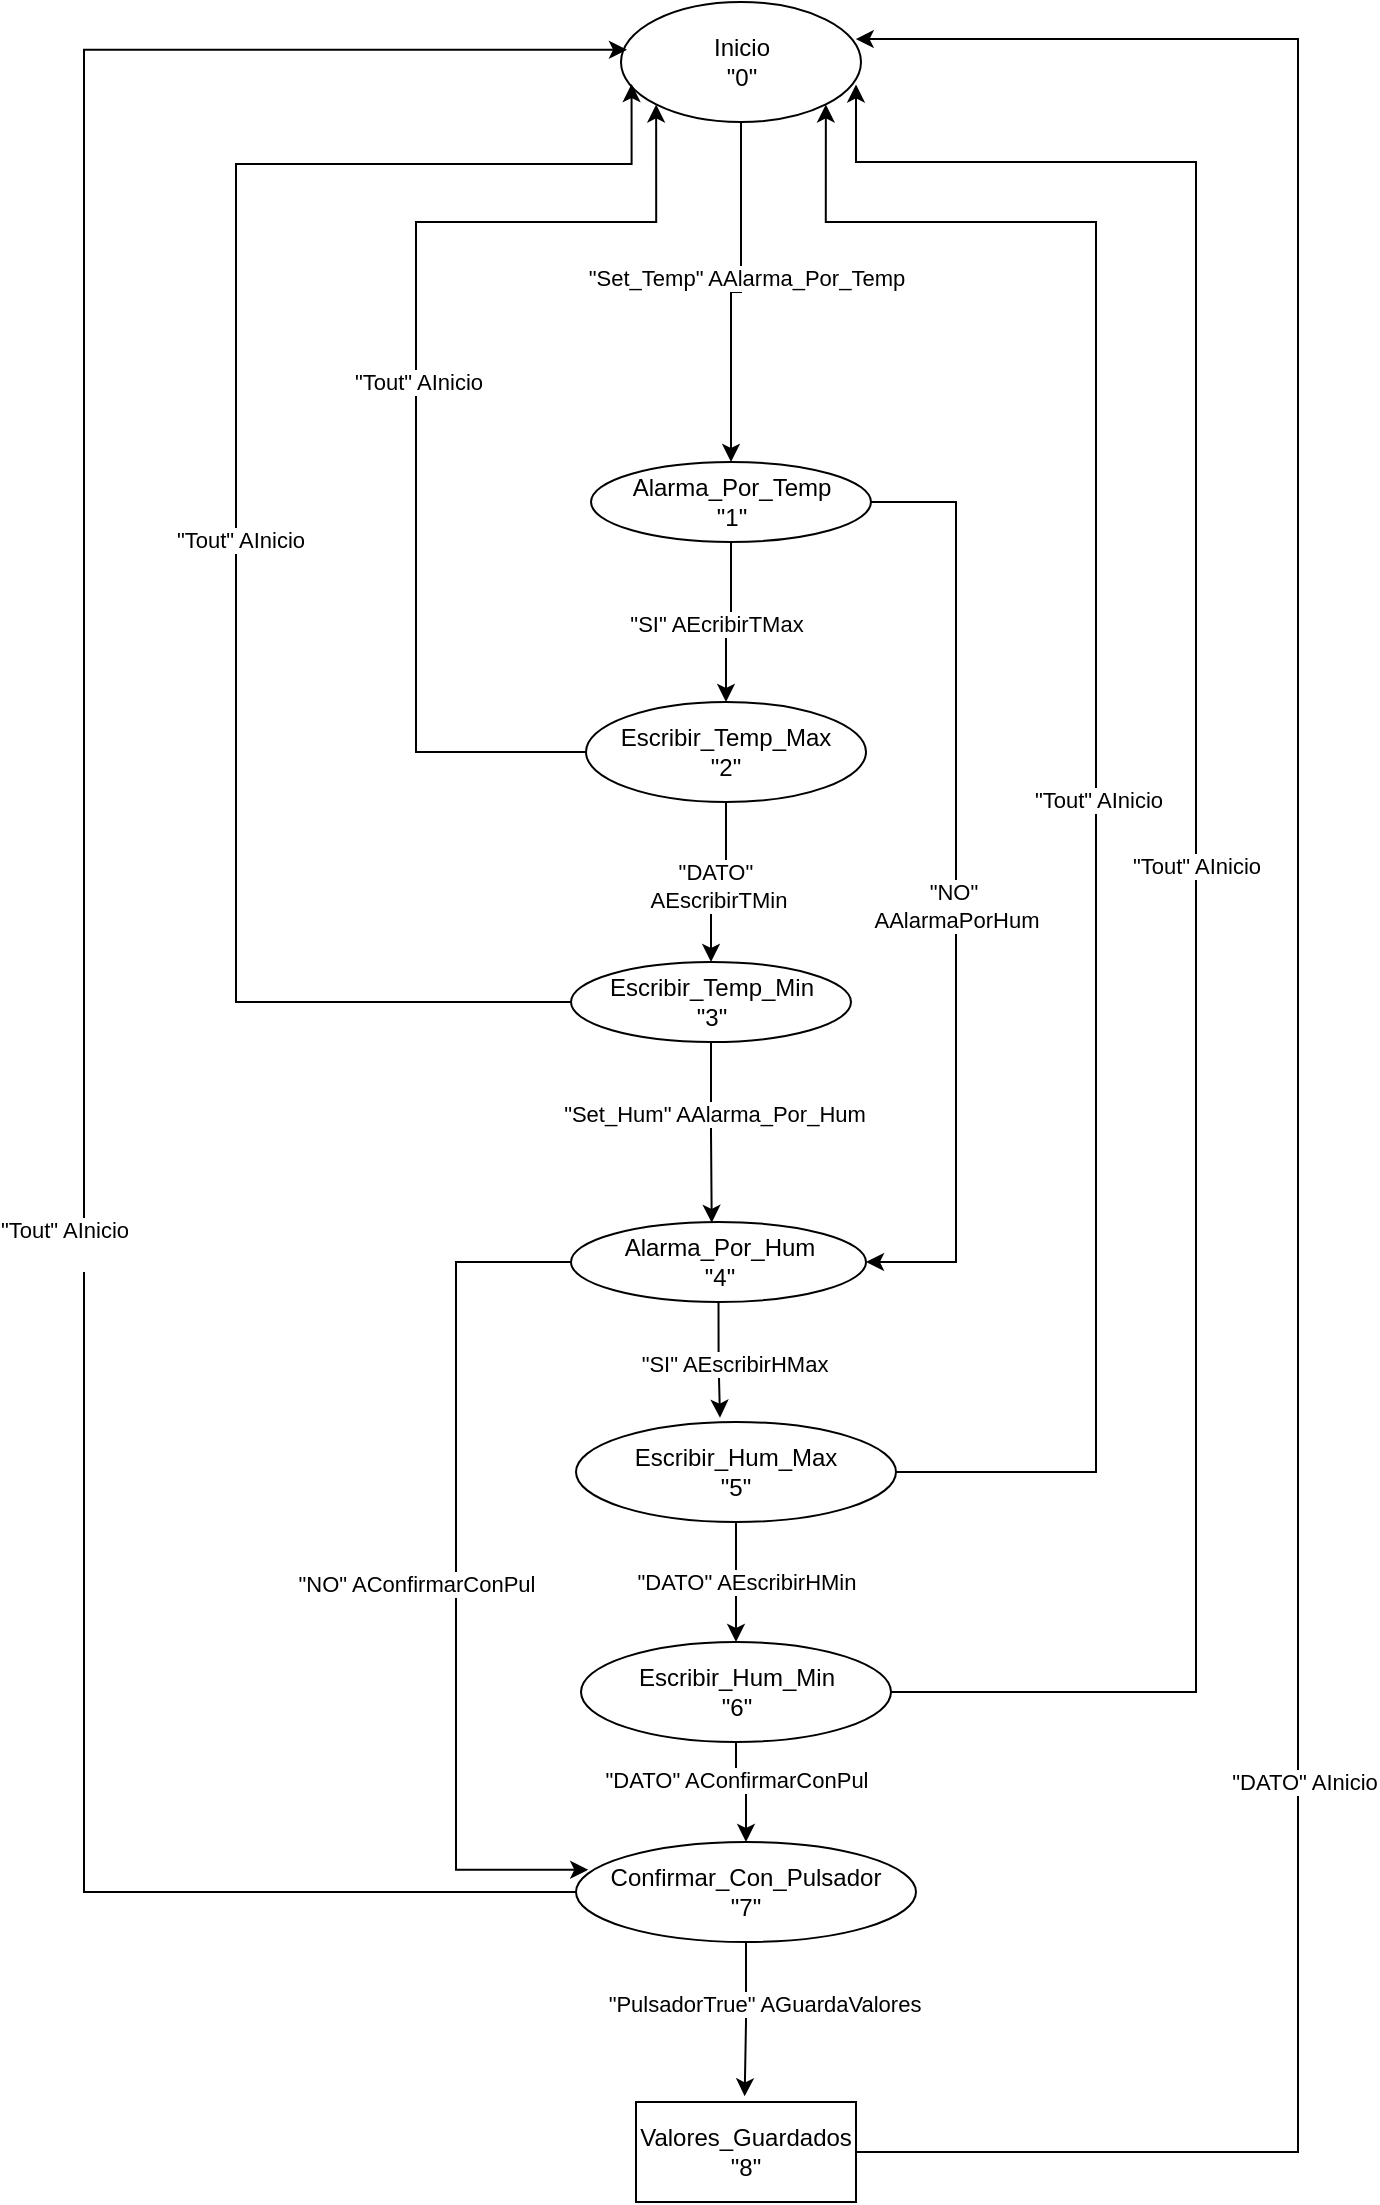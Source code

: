 <mxfile version="24.4.0" type="device">
  <diagram name="Page-1" id="wSb3pIXxHaZCQYWZxsak">
    <mxGraphModel dx="792" dy="573" grid="1" gridSize="10" guides="1" tooltips="1" connect="1" arrows="1" fold="1" page="1" pageScale="1" pageWidth="827" pageHeight="1169" math="0" shadow="0">
      <root>
        <mxCell id="0" />
        <mxCell id="1" parent="0" />
        <mxCell id="gHkvKvIm3D_nOaMs9rWN-1" value="Inicio&lt;div&gt;&quot;0&quot;&lt;/div&gt;" style="ellipse;whiteSpace=wrap;html=1;" parent="1" vertex="1">
          <mxGeometry x="342.5" y="50" width="120" height="60" as="geometry" />
        </mxCell>
        <mxCell id="gHkvKvIm3D_nOaMs9rWN-5" style="edgeStyle=orthogonalEdgeStyle;rounded=0;orthogonalLoop=1;jettySize=auto;html=1;entryX=0.5;entryY=0;entryDx=0;entryDy=0;exitX=0.5;exitY=1;exitDx=0;exitDy=0;" parent="1" source="D1iu8mPuPwEkOPNxLqE6-5" target="gHkvKvIm3D_nOaMs9rWN-4" edge="1">
          <mxGeometry relative="1" as="geometry">
            <mxPoint x="400" y="360" as="sourcePoint" />
          </mxGeometry>
        </mxCell>
        <mxCell id="gHkvKvIm3D_nOaMs9rWN-6" value="&quot;SI&quot; AEcribirTMax" style="edgeLabel;html=1;align=center;verticalAlign=middle;resizable=0;points=[];" parent="gHkvKvIm3D_nOaMs9rWN-5" vertex="1" connectable="0">
          <mxGeometry x="0.108" y="3" relative="1" as="geometry">
            <mxPoint x="-8" y="-2" as="offset" />
          </mxGeometry>
        </mxCell>
        <mxCell id="gHkvKvIm3D_nOaMs9rWN-31" style="edgeStyle=orthogonalEdgeStyle;rounded=0;orthogonalLoop=1;jettySize=auto;html=1;entryX=0.45;entryY=-0.043;entryDx=0;entryDy=0;entryPerimeter=0;exitX=0.5;exitY=1;exitDx=0;exitDy=0;" parent="1" source="D1iu8mPuPwEkOPNxLqE6-7" target="gHkvKvIm3D_nOaMs9rWN-29" edge="1">
          <mxGeometry relative="1" as="geometry">
            <mxPoint x="500" y="279.5" as="targetPoint" />
            <mxPoint x="400" y="660" as="sourcePoint" />
          </mxGeometry>
        </mxCell>
        <mxCell id="gHkvKvIm3D_nOaMs9rWN-32" value="&quot;SI&quot; AEscribirHMax" style="edgeLabel;html=1;align=center;verticalAlign=middle;resizable=0;points=[];" parent="gHkvKvIm3D_nOaMs9rWN-31" vertex="1" connectable="0">
          <mxGeometry x="0.585" relative="1" as="geometry">
            <mxPoint x="7" y="-15" as="offset" />
          </mxGeometry>
        </mxCell>
        <mxCell id="gHkvKvIm3D_nOaMs9rWN-8" style="edgeStyle=orthogonalEdgeStyle;rounded=0;orthogonalLoop=1;jettySize=auto;html=1;exitX=0.5;exitY=1;exitDx=0;exitDy=0;entryX=0.5;entryY=0;entryDx=0;entryDy=0;" parent="1" source="gHkvKvIm3D_nOaMs9rWN-4" target="gHkvKvIm3D_nOaMs9rWN-7" edge="1">
          <mxGeometry relative="1" as="geometry" />
        </mxCell>
        <mxCell id="gHkvKvIm3D_nOaMs9rWN-9" value="&quot;DATO&quot;&amp;nbsp;&lt;div&gt;AEscribirTMin&lt;/div&gt;" style="edgeLabel;html=1;align=center;verticalAlign=middle;resizable=0;points=[];" parent="gHkvKvIm3D_nOaMs9rWN-8" vertex="1" connectable="0">
          <mxGeometry y="2" relative="1" as="geometry">
            <mxPoint as="offset" />
          </mxGeometry>
        </mxCell>
        <mxCell id="gHkvKvIm3D_nOaMs9rWN-24" style="edgeStyle=orthogonalEdgeStyle;rounded=0;orthogonalLoop=1;jettySize=auto;html=1;exitX=0;exitY=0.5;exitDx=0;exitDy=0;entryX=0;entryY=1;entryDx=0;entryDy=0;" parent="1" source="gHkvKvIm3D_nOaMs9rWN-4" target="gHkvKvIm3D_nOaMs9rWN-1" edge="1">
          <mxGeometry relative="1" as="geometry">
            <mxPoint x="70" y="940" as="targetPoint" />
            <Array as="points">
              <mxPoint x="240" y="425" />
              <mxPoint x="240" y="160" />
              <mxPoint x="360" y="160" />
            </Array>
          </mxGeometry>
        </mxCell>
        <mxCell id="gHkvKvIm3D_nOaMs9rWN-25" value="&quot;Tout&quot; AInicio" style="edgeLabel;html=1;align=center;verticalAlign=middle;resizable=0;points=[];" parent="gHkvKvIm3D_nOaMs9rWN-24" vertex="1" connectable="0">
          <mxGeometry x="0.021" y="-1" relative="1" as="geometry">
            <mxPoint as="offset" />
          </mxGeometry>
        </mxCell>
        <mxCell id="gHkvKvIm3D_nOaMs9rWN-4" value="Escribir_Temp_Max&lt;div&gt;&quot;2&quot;&lt;/div&gt;" style="ellipse;whiteSpace=wrap;html=1;" parent="1" vertex="1">
          <mxGeometry x="325" y="400" width="140" height="50" as="geometry" />
        </mxCell>
        <mxCell id="gHkvKvIm3D_nOaMs9rWN-22" style="edgeStyle=orthogonalEdgeStyle;rounded=0;orthogonalLoop=1;jettySize=auto;html=1;exitX=0;exitY=0.5;exitDx=0;exitDy=0;entryX=0.044;entryY=0.684;entryDx=0;entryDy=0;entryPerimeter=0;" parent="1" source="gHkvKvIm3D_nOaMs9rWN-7" target="gHkvKvIm3D_nOaMs9rWN-1" edge="1">
          <mxGeometry relative="1" as="geometry">
            <mxPoint x="334.0" y="535" as="sourcePoint" />
            <mxPoint x="330.0" y="120" as="targetPoint" />
            <Array as="points">
              <mxPoint x="150" y="550" />
              <mxPoint x="150" y="131" />
            </Array>
          </mxGeometry>
        </mxCell>
        <mxCell id="gHkvKvIm3D_nOaMs9rWN-23" value="&quot;Tout&quot; AInicio" style="edgeLabel;html=1;align=center;verticalAlign=middle;resizable=0;points=[];" parent="gHkvKvIm3D_nOaMs9rWN-22" vertex="1" connectable="0">
          <mxGeometry x="-0.032" y="-2" relative="1" as="geometry">
            <mxPoint as="offset" />
          </mxGeometry>
        </mxCell>
        <mxCell id="gHkvKvIm3D_nOaMs9rWN-7" value="Escribir_Temp_Min&lt;div&gt;&quot;3&quot;&lt;/div&gt;" style="ellipse;whiteSpace=wrap;html=1;" parent="1" vertex="1">
          <mxGeometry x="317.5" y="530" width="140" height="40" as="geometry" />
        </mxCell>
        <mxCell id="gHkvKvIm3D_nOaMs9rWN-13" style="edgeStyle=orthogonalEdgeStyle;rounded=0;orthogonalLoop=1;jettySize=auto;html=1;exitX=0.5;exitY=1;exitDx=0;exitDy=0;entryX=0.494;entryY=-0.057;entryDx=0;entryDy=0;entryPerimeter=0;" parent="1" source="gHkvKvIm3D_nOaMs9rWN-10" target="gHkvKvIm3D_nOaMs9rWN-15" edge="1">
          <mxGeometry relative="1" as="geometry">
            <mxPoint x="389" y="860" as="targetPoint" />
          </mxGeometry>
        </mxCell>
        <mxCell id="gHkvKvIm3D_nOaMs9rWN-14" value="&quot;PulsadorTrue&quot; AGuardaValores" style="edgeLabel;html=1;align=center;verticalAlign=middle;resizable=0;points=[];" parent="gHkvKvIm3D_nOaMs9rWN-13" vertex="1" connectable="0">
          <mxGeometry x="-0.243" y="-1" relative="1" as="geometry">
            <mxPoint x="10" y="1" as="offset" />
          </mxGeometry>
        </mxCell>
        <mxCell id="gHkvKvIm3D_nOaMs9rWN-19" style="edgeStyle=orthogonalEdgeStyle;rounded=0;orthogonalLoop=1;jettySize=auto;html=1;exitX=0;exitY=0.5;exitDx=0;exitDy=0;entryX=0.025;entryY=0.398;entryDx=0;entryDy=0;entryPerimeter=0;" parent="1" source="gHkvKvIm3D_nOaMs9rWN-10" target="gHkvKvIm3D_nOaMs9rWN-1" edge="1">
          <mxGeometry relative="1" as="geometry">
            <mxPoint x="329.95" y="68.78" as="targetPoint" />
            <Array as="points">
              <mxPoint x="74" y="995" />
              <mxPoint x="74" y="74" />
            </Array>
            <mxPoint x="304.09" y="995" as="sourcePoint" />
          </mxGeometry>
        </mxCell>
        <mxCell id="gHkvKvIm3D_nOaMs9rWN-20" value="&quot;Tout&quot; AInicio&lt;div&gt;&lt;br&gt;&lt;/div&gt;" style="edgeLabel;html=1;align=center;verticalAlign=middle;resizable=0;points=[];" parent="gHkvKvIm3D_nOaMs9rWN-19" vertex="1" connectable="0">
          <mxGeometry x="-0.207" y="-1" relative="1" as="geometry">
            <mxPoint x="-11" as="offset" />
          </mxGeometry>
        </mxCell>
        <mxCell id="gHkvKvIm3D_nOaMs9rWN-10" value="Confirmar_Con_Pulsador&lt;div&gt;&quot;7&quot;&lt;/div&gt;" style="ellipse;whiteSpace=wrap;html=1;" parent="1" vertex="1">
          <mxGeometry x="320" y="970" width="170" height="50" as="geometry" />
        </mxCell>
        <mxCell id="D1iu8mPuPwEkOPNxLqE6-1" style="edgeStyle=orthogonalEdgeStyle;rounded=0;orthogonalLoop=1;jettySize=auto;html=1;exitX=1;exitY=0.5;exitDx=0;exitDy=0;entryX=0.978;entryY=0.309;entryDx=0;entryDy=0;entryPerimeter=0;" parent="1" source="gHkvKvIm3D_nOaMs9rWN-15" target="gHkvKvIm3D_nOaMs9rWN-1" edge="1">
          <mxGeometry relative="1" as="geometry">
            <mxPoint x="680" y="90" as="targetPoint" />
            <Array as="points">
              <mxPoint x="681" y="1115" />
              <mxPoint x="681" y="69" />
              <mxPoint x="560" y="69" />
            </Array>
          </mxGeometry>
        </mxCell>
        <mxCell id="D1iu8mPuPwEkOPNxLqE6-2" value="&quot;DATO&quot; AInicio" style="edgeLabel;html=1;align=center;verticalAlign=middle;resizable=0;points=[];" parent="D1iu8mPuPwEkOPNxLqE6-1" vertex="1" connectable="0">
          <mxGeometry x="0.964" y="-1" relative="1" as="geometry">
            <mxPoint x="197" y="872" as="offset" />
          </mxGeometry>
        </mxCell>
        <mxCell id="gHkvKvIm3D_nOaMs9rWN-15" value="Valores_Guardados&lt;div&gt;&quot;8&quot;&lt;/div&gt;" style="html=1;whiteSpace=wrap;" parent="1" vertex="1">
          <mxGeometry x="350" y="1100" width="110" height="50" as="geometry" />
        </mxCell>
        <mxCell id="gHkvKvIm3D_nOaMs9rWN-33" style="edgeStyle=orthogonalEdgeStyle;rounded=0;orthogonalLoop=1;jettySize=auto;html=1;exitX=0.5;exitY=1;exitDx=0;exitDy=0;entryX=0.5;entryY=0;entryDx=0;entryDy=0;" parent="1" source="gHkvKvIm3D_nOaMs9rWN-29" target="gHkvKvIm3D_nOaMs9rWN-30" edge="1">
          <mxGeometry relative="1" as="geometry">
            <mxPoint x="510" y="690" as="targetPoint" />
          </mxGeometry>
        </mxCell>
        <mxCell id="gHkvKvIm3D_nOaMs9rWN-34" value="&quot;DATO&quot; AEscribirHMin" style="edgeLabel;html=1;align=center;verticalAlign=middle;resizable=0;points=[];" parent="gHkvKvIm3D_nOaMs9rWN-33" vertex="1" connectable="0">
          <mxGeometry x="-0.205" relative="1" as="geometry">
            <mxPoint x="5" y="6" as="offset" />
          </mxGeometry>
        </mxCell>
        <mxCell id="gHkvKvIm3D_nOaMs9rWN-29" value="Escribir_Hum_Max&lt;div&gt;&quot;5&quot;&lt;/div&gt;" style="ellipse;whiteSpace=wrap;html=1;" parent="1" vertex="1">
          <mxGeometry x="320" y="760" width="160" height="50" as="geometry" />
        </mxCell>
        <mxCell id="gHkvKvIm3D_nOaMs9rWN-37" style="edgeStyle=orthogonalEdgeStyle;rounded=0;orthogonalLoop=1;jettySize=auto;html=1;exitX=0.5;exitY=1;exitDx=0;exitDy=0;" parent="1" source="gHkvKvIm3D_nOaMs9rWN-30" target="gHkvKvIm3D_nOaMs9rWN-10" edge="1">
          <mxGeometry relative="1" as="geometry" />
        </mxCell>
        <mxCell id="gHkvKvIm3D_nOaMs9rWN-38" value="&quot;DATO&quot; AConfirmarConPul" style="edgeLabel;html=1;align=center;verticalAlign=middle;resizable=0;points=[];" parent="gHkvKvIm3D_nOaMs9rWN-37" vertex="1" connectable="0">
          <mxGeometry x="-0.764" y="1" relative="1" as="geometry">
            <mxPoint x="-1" y="12" as="offset" />
          </mxGeometry>
        </mxCell>
        <mxCell id="gHkvKvIm3D_nOaMs9rWN-39" style="edgeStyle=orthogonalEdgeStyle;rounded=0;orthogonalLoop=1;jettySize=auto;html=1;exitX=1;exitY=0.5;exitDx=0;exitDy=0;entryX=0.971;entryY=0.687;entryDx=0;entryDy=0;entryPerimeter=0;" parent="1" source="gHkvKvIm3D_nOaMs9rWN-30" target="gHkvKvIm3D_nOaMs9rWN-1" edge="1">
          <mxGeometry relative="1" as="geometry">
            <mxPoint x="530" y="520" as="targetPoint" />
            <Array as="points">
              <mxPoint x="630" y="895" />
              <mxPoint x="630" y="130" />
              <mxPoint x="460" y="130" />
              <mxPoint x="460" y="91" />
            </Array>
          </mxGeometry>
        </mxCell>
        <mxCell id="gHkvKvIm3D_nOaMs9rWN-42" value="&quot;Tout&quot; AInicio" style="edgeLabel;html=1;align=center;verticalAlign=middle;resizable=0;points=[];" parent="gHkvKvIm3D_nOaMs9rWN-39" vertex="1" connectable="0">
          <mxGeometry x="0.004" relative="1" as="geometry">
            <mxPoint as="offset" />
          </mxGeometry>
        </mxCell>
        <mxCell id="gHkvKvIm3D_nOaMs9rWN-30" value="Escribir_Hum_Min&lt;div&gt;&quot;6&quot;&lt;/div&gt;" style="ellipse;whiteSpace=wrap;html=1;" parent="1" vertex="1">
          <mxGeometry x="322.5" y="870" width="155" height="50" as="geometry" />
        </mxCell>
        <mxCell id="gHkvKvIm3D_nOaMs9rWN-40" style="edgeStyle=orthogonalEdgeStyle;rounded=0;orthogonalLoop=1;jettySize=auto;html=1;exitX=1;exitY=0.5;exitDx=0;exitDy=0;entryX=1;entryY=1;entryDx=0;entryDy=0;" parent="1" source="gHkvKvIm3D_nOaMs9rWN-29" target="gHkvKvIm3D_nOaMs9rWN-1" edge="1">
          <mxGeometry relative="1" as="geometry">
            <Array as="points">
              <mxPoint x="580" y="785" />
              <mxPoint x="580" y="160" />
              <mxPoint x="445" y="160" />
            </Array>
            <mxPoint x="480" y="150" as="targetPoint" />
          </mxGeometry>
        </mxCell>
        <mxCell id="gHkvKvIm3D_nOaMs9rWN-41" value="&quot;Tout&quot; AInicio" style="edgeLabel;html=1;align=center;verticalAlign=middle;resizable=0;points=[];" parent="gHkvKvIm3D_nOaMs9rWN-40" vertex="1" connectable="0">
          <mxGeometry x="-0.051" y="-1" relative="1" as="geometry">
            <mxPoint as="offset" />
          </mxGeometry>
        </mxCell>
        <mxCell id="D1iu8mPuPwEkOPNxLqE6-16" style="edgeStyle=orthogonalEdgeStyle;rounded=0;orthogonalLoop=1;jettySize=auto;html=1;exitX=0.5;exitY=1;exitDx=0;exitDy=0;entryX=0.5;entryY=0;entryDx=0;entryDy=0;" parent="1" source="gHkvKvIm3D_nOaMs9rWN-1" target="D1iu8mPuPwEkOPNxLqE6-5" edge="1">
          <mxGeometry relative="1" as="geometry">
            <mxPoint x="402.5" y="270" as="sourcePoint" />
          </mxGeometry>
        </mxCell>
        <mxCell id="D1iu8mPuPwEkOPNxLqE6-17" value="&quot;Set_Temp&quot; AAlarma_Por_Temp" style="edgeLabel;html=1;align=center;verticalAlign=middle;resizable=0;points=[];" parent="D1iu8mPuPwEkOPNxLqE6-16" vertex="1" connectable="0">
          <mxGeometry x="0.086" y="2" relative="1" as="geometry">
            <mxPoint x="5" y="-12" as="offset" />
          </mxGeometry>
        </mxCell>
        <mxCell id="D1iu8mPuPwEkOPNxLqE6-18" style="edgeStyle=orthogonalEdgeStyle;rounded=0;orthogonalLoop=1;jettySize=auto;html=1;exitX=1;exitY=0.5;exitDx=0;exitDy=0;entryX=1;entryY=0.5;entryDx=0;entryDy=0;" parent="1" source="D1iu8mPuPwEkOPNxLqE6-5" target="D1iu8mPuPwEkOPNxLqE6-7" edge="1">
          <mxGeometry relative="1" as="geometry">
            <mxPoint x="470" y="640" as="targetPoint" />
            <Array as="points">
              <mxPoint x="510" y="300" />
              <mxPoint x="510" y="680" />
            </Array>
          </mxGeometry>
        </mxCell>
        <mxCell id="D1iu8mPuPwEkOPNxLqE6-19" value="&quot;NO&quot;&amp;nbsp;&lt;div&gt;AAlarmaPorHum&lt;/div&gt;" style="edgeLabel;html=1;align=center;verticalAlign=middle;resizable=0;points=[];" parent="D1iu8mPuPwEkOPNxLqE6-18" vertex="1" connectable="0">
          <mxGeometry x="0.045" y="-1" relative="1" as="geometry">
            <mxPoint x="1" as="offset" />
          </mxGeometry>
        </mxCell>
        <mxCell id="D1iu8mPuPwEkOPNxLqE6-5" value="Alarma_Por_Temp&lt;div&gt;&quot;1&quot;&lt;/div&gt;" style="ellipse;whiteSpace=wrap;html=1;" parent="1" vertex="1">
          <mxGeometry x="327.5" y="280" width="140" height="40" as="geometry" />
        </mxCell>
        <mxCell id="D1iu8mPuPwEkOPNxLqE6-14" style="edgeStyle=orthogonalEdgeStyle;rounded=0;orthogonalLoop=1;jettySize=auto;html=1;exitX=0;exitY=0.5;exitDx=0;exitDy=0;entryX=0.036;entryY=0.278;entryDx=0;entryDy=0;entryPerimeter=0;" parent="1" source="D1iu8mPuPwEkOPNxLqE6-7" target="gHkvKvIm3D_nOaMs9rWN-10" edge="1">
          <mxGeometry relative="1" as="geometry">
            <mxPoint x="317.412" y="980" as="targetPoint" />
            <Array as="points">
              <mxPoint x="260" y="680" />
              <mxPoint x="260" y="984" />
            </Array>
          </mxGeometry>
        </mxCell>
        <mxCell id="D1iu8mPuPwEkOPNxLqE6-15" value="&quot;NO&quot; AConfirmarConPul" style="edgeLabel;html=1;align=center;verticalAlign=middle;resizable=0;points=[];" parent="D1iu8mPuPwEkOPNxLqE6-14" vertex="1" connectable="0">
          <mxGeometry x="-0.021" relative="1" as="geometry">
            <mxPoint x="-20" y="9" as="offset" />
          </mxGeometry>
        </mxCell>
        <mxCell id="D1iu8mPuPwEkOPNxLqE6-7" value="Alarma_Por_Hum&lt;div&gt;&quot;4&quot;&lt;/div&gt;" style="ellipse;whiteSpace=wrap;html=1;" parent="1" vertex="1">
          <mxGeometry x="317.5" y="660" width="147.5" height="40" as="geometry" />
        </mxCell>
        <mxCell id="D1iu8mPuPwEkOPNxLqE6-12" style="edgeStyle=orthogonalEdgeStyle;rounded=0;orthogonalLoop=1;jettySize=auto;html=1;exitX=0.5;exitY=1;exitDx=0;exitDy=0;entryX=0.477;entryY=0.01;entryDx=0;entryDy=0;entryPerimeter=0;" parent="1" source="gHkvKvIm3D_nOaMs9rWN-7" target="D1iu8mPuPwEkOPNxLqE6-7" edge="1">
          <mxGeometry relative="1" as="geometry" />
        </mxCell>
        <mxCell id="D1iu8mPuPwEkOPNxLqE6-13" value="&quot;Set_Hum&quot; AAlarma_Por_Hum" style="edgeLabel;html=1;align=center;verticalAlign=middle;resizable=0;points=[];" parent="D1iu8mPuPwEkOPNxLqE6-12" vertex="1" connectable="0">
          <mxGeometry x="-0.21" y="1" relative="1" as="geometry">
            <mxPoint as="offset" />
          </mxGeometry>
        </mxCell>
      </root>
    </mxGraphModel>
  </diagram>
</mxfile>
